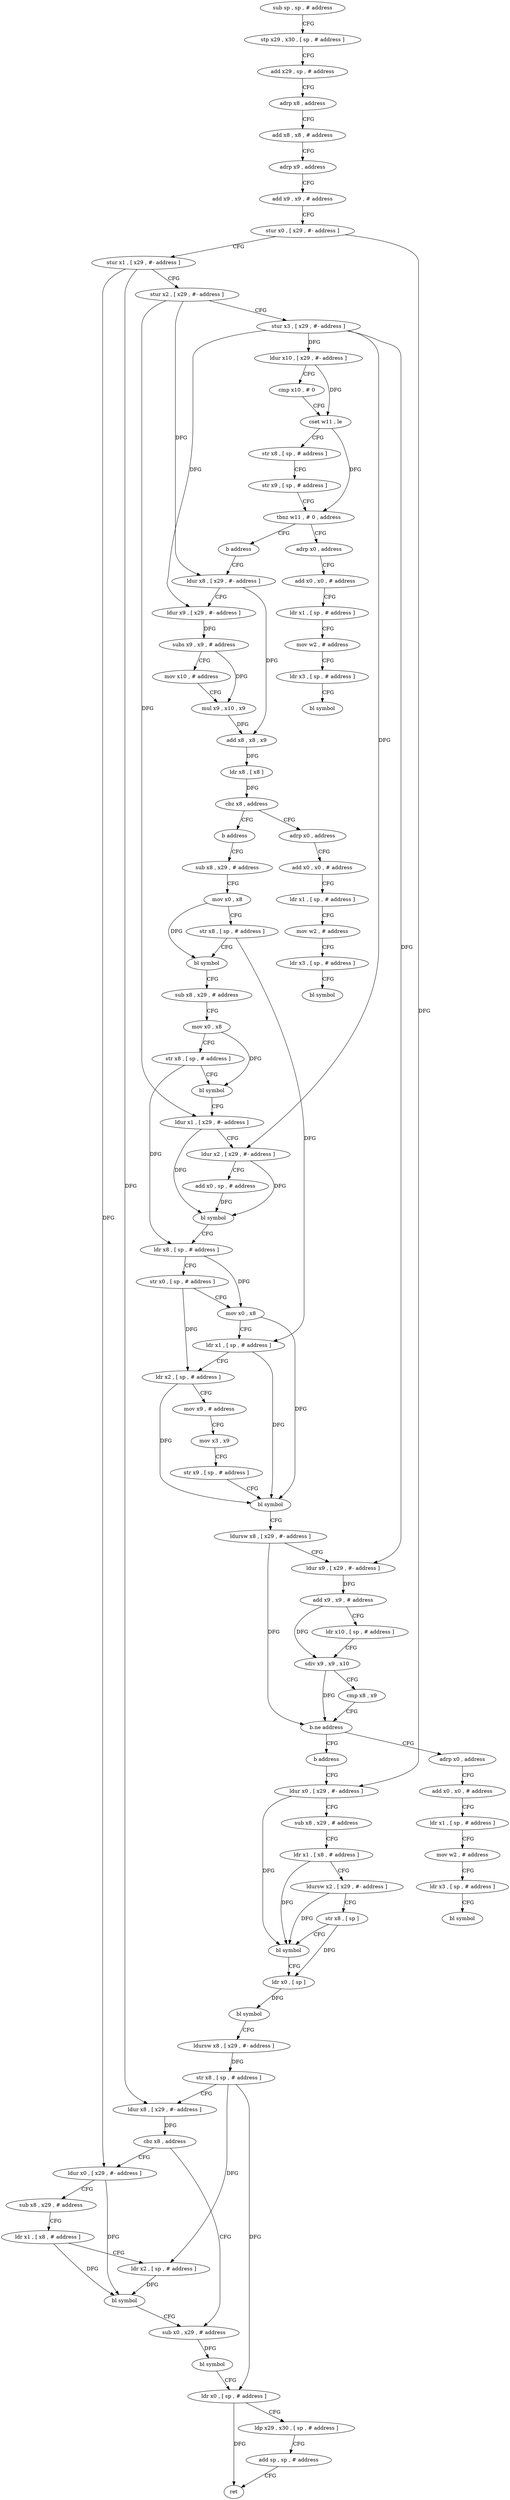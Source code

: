 digraph "func" {
"4266608" [label = "sub sp , sp , # address" ]
"4266612" [label = "stp x29 , x30 , [ sp , # address ]" ]
"4266616" [label = "add x29 , sp , # address" ]
"4266620" [label = "adrp x8 , address" ]
"4266624" [label = "add x8 , x8 , # address" ]
"4266628" [label = "adrp x9 , address" ]
"4266632" [label = "add x9 , x9 , # address" ]
"4266636" [label = "stur x0 , [ x29 , #- address ]" ]
"4266640" [label = "stur x1 , [ x29 , #- address ]" ]
"4266644" [label = "stur x2 , [ x29 , #- address ]" ]
"4266648" [label = "stur x3 , [ x29 , #- address ]" ]
"4266652" [label = "ldur x10 , [ x29 , #- address ]" ]
"4266656" [label = "cmp x10 , # 0" ]
"4266660" [label = "cset w11 , le" ]
"4266664" [label = "str x8 , [ sp , # address ]" ]
"4266668" [label = "str x9 , [ sp , # address ]" ]
"4266672" [label = "tbnz w11 , # 0 , address" ]
"4266680" [label = "adrp x0 , address" ]
"4266676" [label = "b address" ]
"4266684" [label = "add x0 , x0 , # address" ]
"4266688" [label = "ldr x1 , [ sp , # address ]" ]
"4266692" [label = "mov w2 , # address" ]
"4266696" [label = "ldr x3 , [ sp , # address ]" ]
"4266700" [label = "bl symbol" ]
"4266704" [label = "ldur x8 , [ x29 , #- address ]" ]
"4266708" [label = "ldur x9 , [ x29 , #- address ]" ]
"4266712" [label = "subs x9 , x9 , # address" ]
"4266716" [label = "mov x10 , # address" ]
"4266720" [label = "mul x9 , x10 , x9" ]
"4266724" [label = "add x8 , x8 , x9" ]
"4266728" [label = "ldr x8 , [ x8 ]" ]
"4266732" [label = "cbz x8 , address" ]
"4266740" [label = "adrp x0 , address" ]
"4266736" [label = "b address" ]
"4266744" [label = "add x0 , x0 , # address" ]
"4266748" [label = "ldr x1 , [ sp , # address ]" ]
"4266752" [label = "mov w2 , # address" ]
"4266756" [label = "ldr x3 , [ sp , # address ]" ]
"4266760" [label = "bl symbol" ]
"4266764" [label = "sub x8 , x29 , # address" ]
"4266768" [label = "mov x0 , x8" ]
"4266772" [label = "str x8 , [ sp , # address ]" ]
"4266776" [label = "bl symbol" ]
"4266780" [label = "sub x8 , x29 , # address" ]
"4266784" [label = "mov x0 , x8" ]
"4266788" [label = "str x8 , [ sp , # address ]" ]
"4266792" [label = "bl symbol" ]
"4266796" [label = "ldur x1 , [ x29 , #- address ]" ]
"4266800" [label = "ldur x2 , [ x29 , #- address ]" ]
"4266804" [label = "add x0 , sp , # address" ]
"4266808" [label = "bl symbol" ]
"4266812" [label = "ldr x8 , [ sp , # address ]" ]
"4266816" [label = "str x0 , [ sp , # address ]" ]
"4266820" [label = "mov x0 , x8" ]
"4266824" [label = "ldr x1 , [ sp , # address ]" ]
"4266828" [label = "ldr x2 , [ sp , # address ]" ]
"4266832" [label = "mov x9 , # address" ]
"4266836" [label = "mov x3 , x9" ]
"4266840" [label = "str x9 , [ sp , # address ]" ]
"4266844" [label = "bl symbol" ]
"4266848" [label = "ldursw x8 , [ x29 , #- address ]" ]
"4266852" [label = "ldur x9 , [ x29 , #- address ]" ]
"4266856" [label = "add x9 , x9 , # address" ]
"4266860" [label = "ldr x10 , [ sp , # address ]" ]
"4266864" [label = "sdiv x9 , x9 , x10" ]
"4266868" [label = "cmp x8 , x9" ]
"4266872" [label = "b.ne address" ]
"4266880" [label = "adrp x0 , address" ]
"4266876" [label = "b address" ]
"4266884" [label = "add x0 , x0 , # address" ]
"4266888" [label = "ldr x1 , [ sp , # address ]" ]
"4266892" [label = "mov w2 , # address" ]
"4266896" [label = "ldr x3 , [ sp , # address ]" ]
"4266900" [label = "bl symbol" ]
"4266904" [label = "ldur x0 , [ x29 , #- address ]" ]
"4266908" [label = "sub x8 , x29 , # address" ]
"4266912" [label = "ldr x1 , [ x8 , # address ]" ]
"4266916" [label = "ldursw x2 , [ x29 , #- address ]" ]
"4266920" [label = "str x8 , [ sp ]" ]
"4266924" [label = "bl symbol" ]
"4266928" [label = "ldr x0 , [ sp ]" ]
"4266932" [label = "bl symbol" ]
"4266936" [label = "ldursw x8 , [ x29 , #- address ]" ]
"4266940" [label = "str x8 , [ sp , # address ]" ]
"4266944" [label = "ldur x8 , [ x29 , #- address ]" ]
"4266948" [label = "cbz x8 , address" ]
"4266972" [label = "sub x0 , x29 , # address" ]
"4266952" [label = "ldur x0 , [ x29 , #- address ]" ]
"4266976" [label = "bl symbol" ]
"4266980" [label = "ldr x0 , [ sp , # address ]" ]
"4266984" [label = "ldp x29 , x30 , [ sp , # address ]" ]
"4266988" [label = "add sp , sp , # address" ]
"4266992" [label = "ret" ]
"4266956" [label = "sub x8 , x29 , # address" ]
"4266960" [label = "ldr x1 , [ x8 , # address ]" ]
"4266964" [label = "ldr x2 , [ sp , # address ]" ]
"4266968" [label = "bl symbol" ]
"4266608" -> "4266612" [ label = "CFG" ]
"4266612" -> "4266616" [ label = "CFG" ]
"4266616" -> "4266620" [ label = "CFG" ]
"4266620" -> "4266624" [ label = "CFG" ]
"4266624" -> "4266628" [ label = "CFG" ]
"4266628" -> "4266632" [ label = "CFG" ]
"4266632" -> "4266636" [ label = "CFG" ]
"4266636" -> "4266640" [ label = "CFG" ]
"4266636" -> "4266904" [ label = "DFG" ]
"4266640" -> "4266644" [ label = "CFG" ]
"4266640" -> "4266944" [ label = "DFG" ]
"4266640" -> "4266952" [ label = "DFG" ]
"4266644" -> "4266648" [ label = "CFG" ]
"4266644" -> "4266704" [ label = "DFG" ]
"4266644" -> "4266796" [ label = "DFG" ]
"4266648" -> "4266652" [ label = "DFG" ]
"4266648" -> "4266708" [ label = "DFG" ]
"4266648" -> "4266800" [ label = "DFG" ]
"4266648" -> "4266852" [ label = "DFG" ]
"4266652" -> "4266656" [ label = "CFG" ]
"4266652" -> "4266660" [ label = "DFG" ]
"4266656" -> "4266660" [ label = "CFG" ]
"4266660" -> "4266664" [ label = "CFG" ]
"4266660" -> "4266672" [ label = "DFG" ]
"4266664" -> "4266668" [ label = "CFG" ]
"4266668" -> "4266672" [ label = "CFG" ]
"4266672" -> "4266680" [ label = "CFG" ]
"4266672" -> "4266676" [ label = "CFG" ]
"4266680" -> "4266684" [ label = "CFG" ]
"4266676" -> "4266704" [ label = "CFG" ]
"4266684" -> "4266688" [ label = "CFG" ]
"4266688" -> "4266692" [ label = "CFG" ]
"4266692" -> "4266696" [ label = "CFG" ]
"4266696" -> "4266700" [ label = "CFG" ]
"4266704" -> "4266708" [ label = "CFG" ]
"4266704" -> "4266724" [ label = "DFG" ]
"4266708" -> "4266712" [ label = "DFG" ]
"4266712" -> "4266716" [ label = "CFG" ]
"4266712" -> "4266720" [ label = "DFG" ]
"4266716" -> "4266720" [ label = "CFG" ]
"4266720" -> "4266724" [ label = "DFG" ]
"4266724" -> "4266728" [ label = "DFG" ]
"4266728" -> "4266732" [ label = "DFG" ]
"4266732" -> "4266740" [ label = "CFG" ]
"4266732" -> "4266736" [ label = "CFG" ]
"4266740" -> "4266744" [ label = "CFG" ]
"4266736" -> "4266764" [ label = "CFG" ]
"4266744" -> "4266748" [ label = "CFG" ]
"4266748" -> "4266752" [ label = "CFG" ]
"4266752" -> "4266756" [ label = "CFG" ]
"4266756" -> "4266760" [ label = "CFG" ]
"4266764" -> "4266768" [ label = "CFG" ]
"4266768" -> "4266772" [ label = "CFG" ]
"4266768" -> "4266776" [ label = "DFG" ]
"4266772" -> "4266776" [ label = "CFG" ]
"4266772" -> "4266824" [ label = "DFG" ]
"4266776" -> "4266780" [ label = "CFG" ]
"4266780" -> "4266784" [ label = "CFG" ]
"4266784" -> "4266788" [ label = "CFG" ]
"4266784" -> "4266792" [ label = "DFG" ]
"4266788" -> "4266792" [ label = "CFG" ]
"4266788" -> "4266812" [ label = "DFG" ]
"4266792" -> "4266796" [ label = "CFG" ]
"4266796" -> "4266800" [ label = "CFG" ]
"4266796" -> "4266808" [ label = "DFG" ]
"4266800" -> "4266804" [ label = "CFG" ]
"4266800" -> "4266808" [ label = "DFG" ]
"4266804" -> "4266808" [ label = "DFG" ]
"4266808" -> "4266812" [ label = "CFG" ]
"4266812" -> "4266816" [ label = "CFG" ]
"4266812" -> "4266820" [ label = "DFG" ]
"4266816" -> "4266820" [ label = "CFG" ]
"4266816" -> "4266828" [ label = "DFG" ]
"4266820" -> "4266824" [ label = "CFG" ]
"4266820" -> "4266844" [ label = "DFG" ]
"4266824" -> "4266828" [ label = "CFG" ]
"4266824" -> "4266844" [ label = "DFG" ]
"4266828" -> "4266832" [ label = "CFG" ]
"4266828" -> "4266844" [ label = "DFG" ]
"4266832" -> "4266836" [ label = "CFG" ]
"4266836" -> "4266840" [ label = "CFG" ]
"4266840" -> "4266844" [ label = "CFG" ]
"4266844" -> "4266848" [ label = "CFG" ]
"4266848" -> "4266852" [ label = "CFG" ]
"4266848" -> "4266872" [ label = "DFG" ]
"4266852" -> "4266856" [ label = "DFG" ]
"4266856" -> "4266860" [ label = "CFG" ]
"4266856" -> "4266864" [ label = "DFG" ]
"4266860" -> "4266864" [ label = "CFG" ]
"4266864" -> "4266868" [ label = "CFG" ]
"4266864" -> "4266872" [ label = "DFG" ]
"4266868" -> "4266872" [ label = "CFG" ]
"4266872" -> "4266880" [ label = "CFG" ]
"4266872" -> "4266876" [ label = "CFG" ]
"4266880" -> "4266884" [ label = "CFG" ]
"4266876" -> "4266904" [ label = "CFG" ]
"4266884" -> "4266888" [ label = "CFG" ]
"4266888" -> "4266892" [ label = "CFG" ]
"4266892" -> "4266896" [ label = "CFG" ]
"4266896" -> "4266900" [ label = "CFG" ]
"4266904" -> "4266908" [ label = "CFG" ]
"4266904" -> "4266924" [ label = "DFG" ]
"4266908" -> "4266912" [ label = "CFG" ]
"4266912" -> "4266916" [ label = "CFG" ]
"4266912" -> "4266924" [ label = "DFG" ]
"4266916" -> "4266920" [ label = "CFG" ]
"4266916" -> "4266924" [ label = "DFG" ]
"4266920" -> "4266924" [ label = "CFG" ]
"4266920" -> "4266928" [ label = "DFG" ]
"4266924" -> "4266928" [ label = "CFG" ]
"4266928" -> "4266932" [ label = "DFG" ]
"4266932" -> "4266936" [ label = "CFG" ]
"4266936" -> "4266940" [ label = "DFG" ]
"4266940" -> "4266944" [ label = "CFG" ]
"4266940" -> "4266980" [ label = "DFG" ]
"4266940" -> "4266964" [ label = "DFG" ]
"4266944" -> "4266948" [ label = "DFG" ]
"4266948" -> "4266972" [ label = "CFG" ]
"4266948" -> "4266952" [ label = "CFG" ]
"4266972" -> "4266976" [ label = "DFG" ]
"4266952" -> "4266956" [ label = "CFG" ]
"4266952" -> "4266968" [ label = "DFG" ]
"4266976" -> "4266980" [ label = "CFG" ]
"4266980" -> "4266984" [ label = "CFG" ]
"4266980" -> "4266992" [ label = "DFG" ]
"4266984" -> "4266988" [ label = "CFG" ]
"4266988" -> "4266992" [ label = "CFG" ]
"4266956" -> "4266960" [ label = "CFG" ]
"4266960" -> "4266964" [ label = "CFG" ]
"4266960" -> "4266968" [ label = "DFG" ]
"4266964" -> "4266968" [ label = "DFG" ]
"4266968" -> "4266972" [ label = "CFG" ]
}
